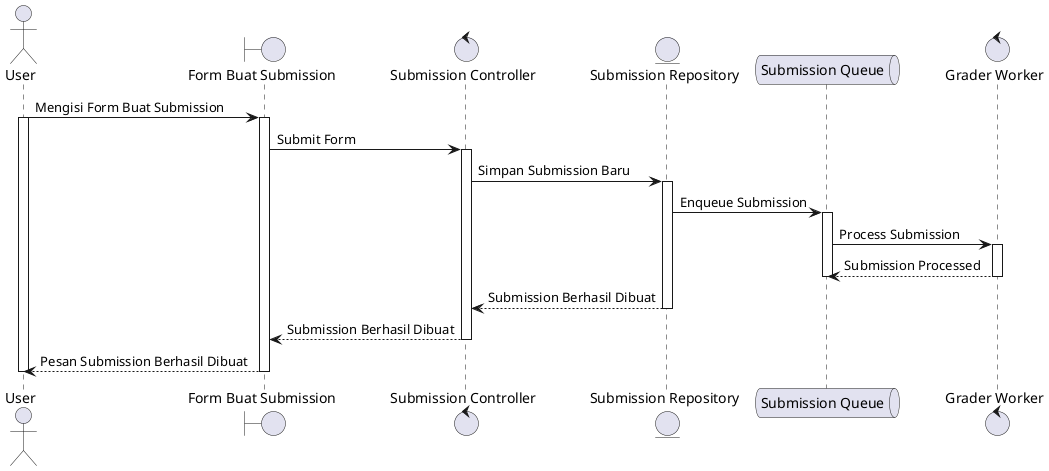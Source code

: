 @startuml

actor User as User
boundary "Form Buat Submission" as UI
control "Submission Controller" as SubmissionController
entity "Submission Repository" as SubmissionDatabase
queue "Submission Queue" as SubmissionQueue
control "Grader Worker" as GraderWorker

User -> UI : Mengisi Form Buat Submission
activate User
activate UI
UI -> SubmissionController : Submit Form
activate SubmissionController
SubmissionController -> SubmissionDatabase : Simpan Submission Baru
activate SubmissionDatabase
SubmissionDatabase -> SubmissionQueue : Enqueue Submission
activate SubmissionQueue
SubmissionQueue -> GraderWorker : Process Submission
activate GraderWorker
GraderWorker --> SubmissionQueue : Submission Processed
deactivate GraderWorker
deactivate SubmissionQueue
SubmissionDatabase --> SubmissionController : Submission Berhasil Dibuat
deactivate SubmissionDatabase
SubmissionController --> UI : Submission Berhasil Dibuat
deactivate SubmissionController
UI --> User : Pesan Submission Berhasil Dibuat
deactivate UI
deactivate User

@enduml
